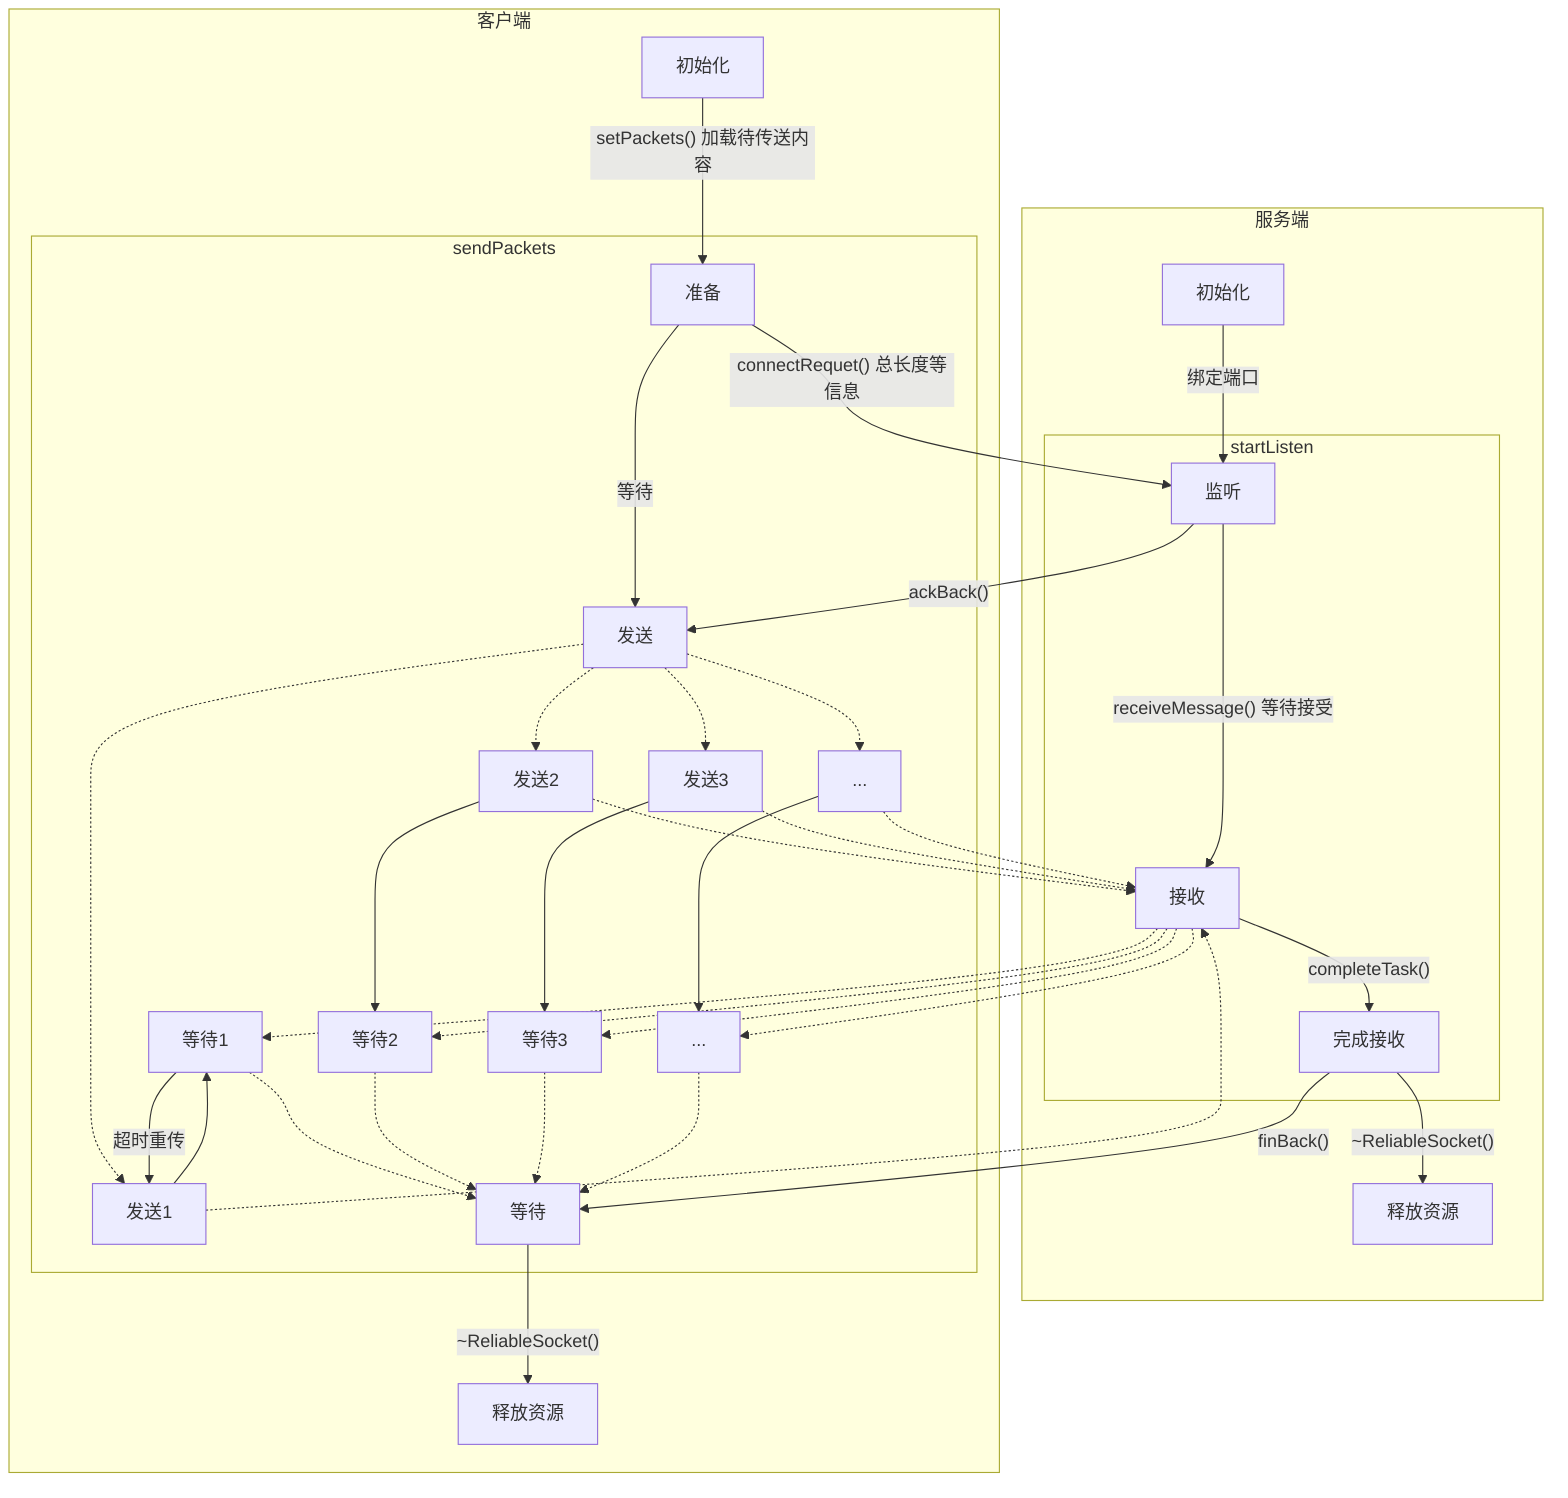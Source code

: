 graph TD;

subgraph 服务端
	SvSt1["初始化"]; SvSt1-->|"绑定端口"|SvSt2;
	subgraph startListen
        SvSt2["监听"]; SvSt2-->|"receiveMessage() 等待接受"|SvSt3
        SvSt3["接收"]; SvSt3-->|"completeTask()"|SvSt4
        SvSt4["完成接收"];
    end
    SvSt4-->|"~ReliableSocket()"|SvSt5
    SvSt5["释放资源"]
end

subgraph 客户端
	ClSt1["初始化"];
	ClSt1-->|"setPackets() 加载待传送内容"|ClSt2
	subgraph sendPackets
        ClSt2["准备"];
        ClSt2-->|等待|ClSt3
        ClSt3["发送"]; ClSt4["发送1"]; ClSt5["发送2"]; ClSt6["发送3"]; ClSt7["..."];
        ClSt8["等待1"]; ClSt9["等待2"]; ClSt10["等待3"]; ClSt11["..."]
        ClSt3-.->ClSt4; ClSt3-.->ClSt5; ClSt3-.->ClSt6; ClSt3-.->ClSt7;
        ClSt4-->ClSt8; ClSt5-->ClSt9; ClSt6-->ClSt10; ClSt7-->ClSt11;
        ClSt8-->|"超时重传"|ClSt4;
        ClSt8-.->ClSt12; ClSt9-.->ClSt12; ClSt10-.->ClSt12; ClSt11-.->ClSt12;
        ClSt12["等待"];
	end
	ClSt12-->|"~ReliableSocket()"|ClSt13
    ClSt13["释放资源"];
end

ClSt2-->|"connectRequet() 总长度等信息"|SvSt2
SvSt2-->|"ackBack()"|ClSt3
ClSt4-.->SvSt3; ClSt5-.->SvSt3; ClSt6-.->SvSt3; ClSt7-.->SvSt3;
SvSt3-.->ClSt8; SvSt3-.->ClSt9; SvSt3-.->ClSt10; SvSt3-.->ClSt11;
SvSt4-->|"finBack()"|ClSt12